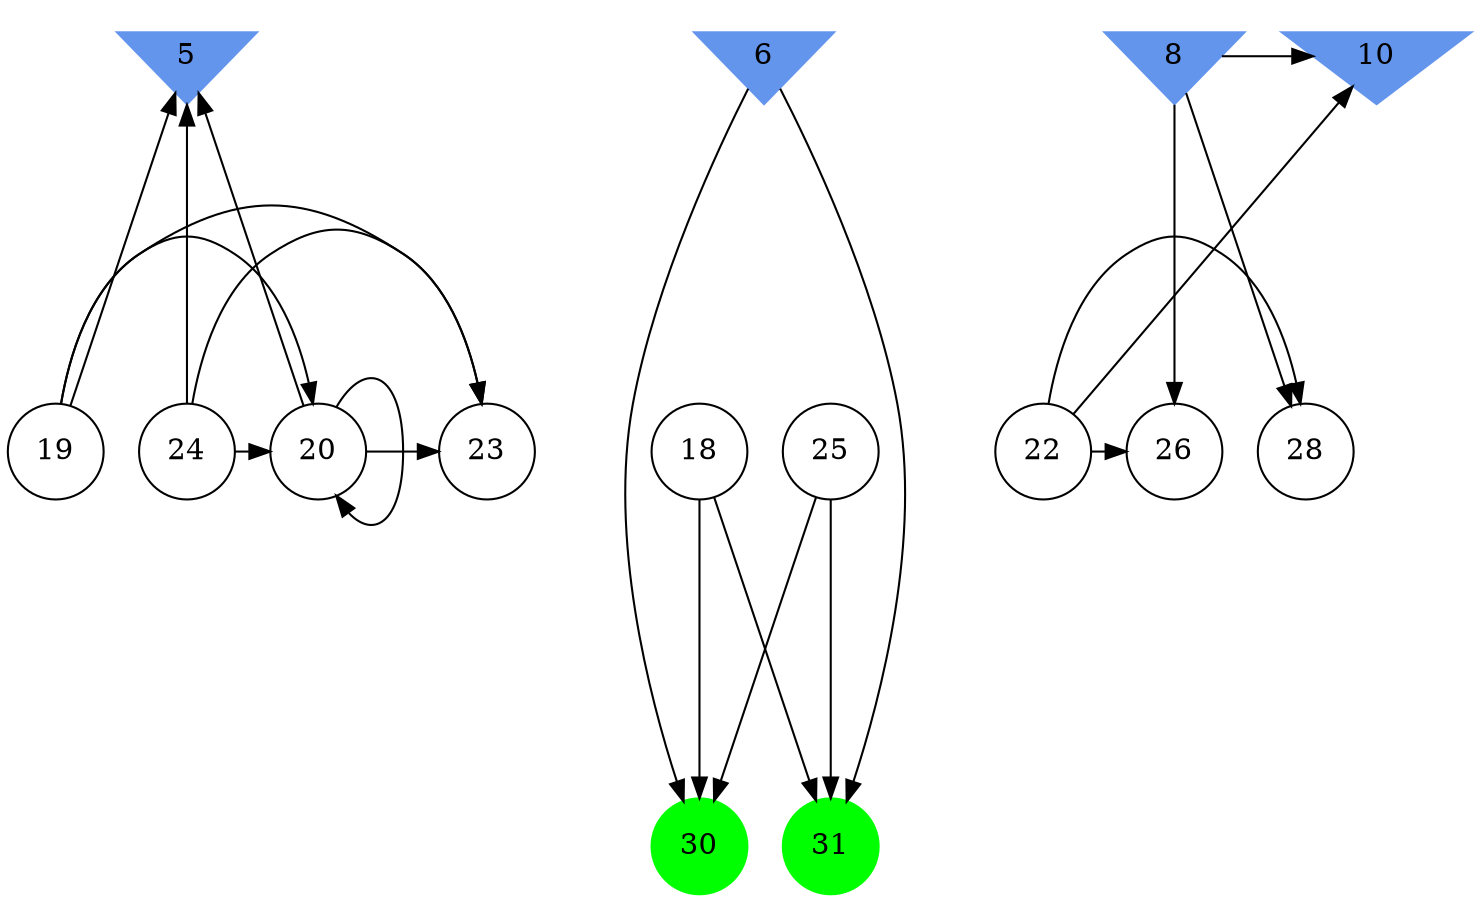 digraph brain {
	ranksep=2.0;
	5 [shape=invtriangle,style=filled,color=cornflowerblue];
	6 [shape=invtriangle,style=filled,color=cornflowerblue];
	8 [shape=invtriangle,style=filled,color=cornflowerblue];
	10 [shape=invtriangle,style=filled,color=cornflowerblue];
	18 [shape=circle,color=black];
	19 [shape=circle,color=black];
	20 [shape=circle,color=black];
	22 [shape=circle,color=black];
	23 [shape=circle,color=black];
	24 [shape=circle,color=black];
	25 [shape=circle,color=black];
	26 [shape=circle,color=black];
	28 [shape=circle,color=black];
	30 [shape=circle,style=filled,color=green];
	31 [shape=circle,style=filled,color=green];
	22	->	28;
	22	->	10;
	22	->	26;
	8	->	28;
	8	->	10;
	8	->	26;
	20	->	23;
	20	->	20;
	20	->	5;
	19	->	23;
	19	->	20;
	19	->	5;
	24	->	23;
	24	->	20;
	24	->	5;
	6	->	31;
	6	->	30;
	25	->	31;
	25	->	30;
	18	->	31;
	18	->	30;
	{ rank=same; 5; 6; 8; 10; }
	{ rank=same; 18; 19; 20; 22; 23; 24; 25; 26; 28; }
	{ rank=same; 30; 31; }
}
